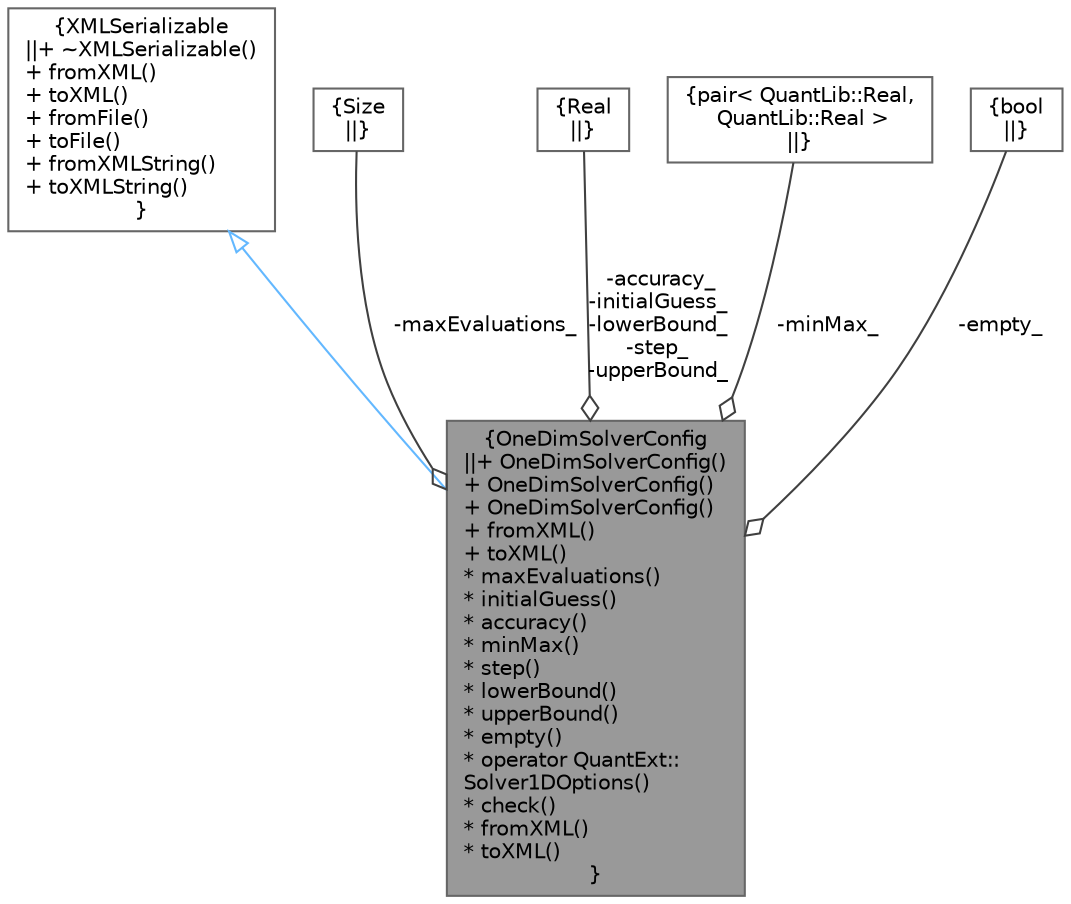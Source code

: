 digraph "OneDimSolverConfig"
{
 // INTERACTIVE_SVG=YES
 // LATEX_PDF_SIZE
  bgcolor="transparent";
  edge [fontname=Helvetica,fontsize=10,labelfontname=Helvetica,labelfontsize=10];
  node [fontname=Helvetica,fontsize=10,shape=box,height=0.2,width=0.4];
  Node1 [label="{OneDimSolverConfig\n||+ OneDimSolverConfig()\l+ OneDimSolverConfig()\l+ OneDimSolverConfig()\l+ fromXML()\l+ toXML()\l* maxEvaluations()\l* initialGuess()\l* accuracy()\l* minMax()\l* step()\l* lowerBound()\l* upperBound()\l* empty()\l* operator QuantExt::\lSolver1DOptions()\l* check()\l* fromXML()\l* toXML()\l}",height=0.2,width=0.4,color="gray40", fillcolor="grey60", style="filled", fontcolor="black",tooltip=" "];
  Node2 -> Node1 [dir="back",color="steelblue1",style="solid",arrowtail="onormal"];
  Node2 [label="{XMLSerializable\n||+ ~XMLSerializable()\l+ fromXML()\l+ toXML()\l+ fromFile()\l+ toFile()\l+ fromXMLString()\l+ toXMLString()\l}",height=0.2,width=0.4,color="gray40", fillcolor="white", style="filled",URL="$classore_1_1data_1_1_x_m_l_serializable.html",tooltip="Base class for all serializable classes."];
  Node3 -> Node1 [color="grey25",style="solid",label=" -maxEvaluations_" ,arrowhead="odiamond"];
  Node3 [label="{Size\n||}",height=0.2,width=0.4,color="gray40", fillcolor="white", style="filled",tooltip=" "];
  Node4 -> Node1 [color="grey25",style="solid",label=" -accuracy_\n-initialGuess_\n-lowerBound_\n-step_\n-upperBound_" ,arrowhead="odiamond"];
  Node4 [label="{Real\n||}",height=0.2,width=0.4,color="gray40", fillcolor="white", style="filled",tooltip=" "];
  Node5 -> Node1 [color="grey25",style="solid",label=" -minMax_" ,arrowhead="odiamond"];
  Node5 [label="{pair\< QuantLib::Real,\l QuantLib::Real \>\n||}",height=0.2,width=0.4,color="gray40", fillcolor="white", style="filled",tooltip=" "];
  Node6 -> Node1 [color="grey25",style="solid",label=" -empty_" ,arrowhead="odiamond"];
  Node6 [label="{bool\n||}",height=0.2,width=0.4,color="gray40", fillcolor="white", style="filled",URL="$classbool.html",tooltip=" "];
}
